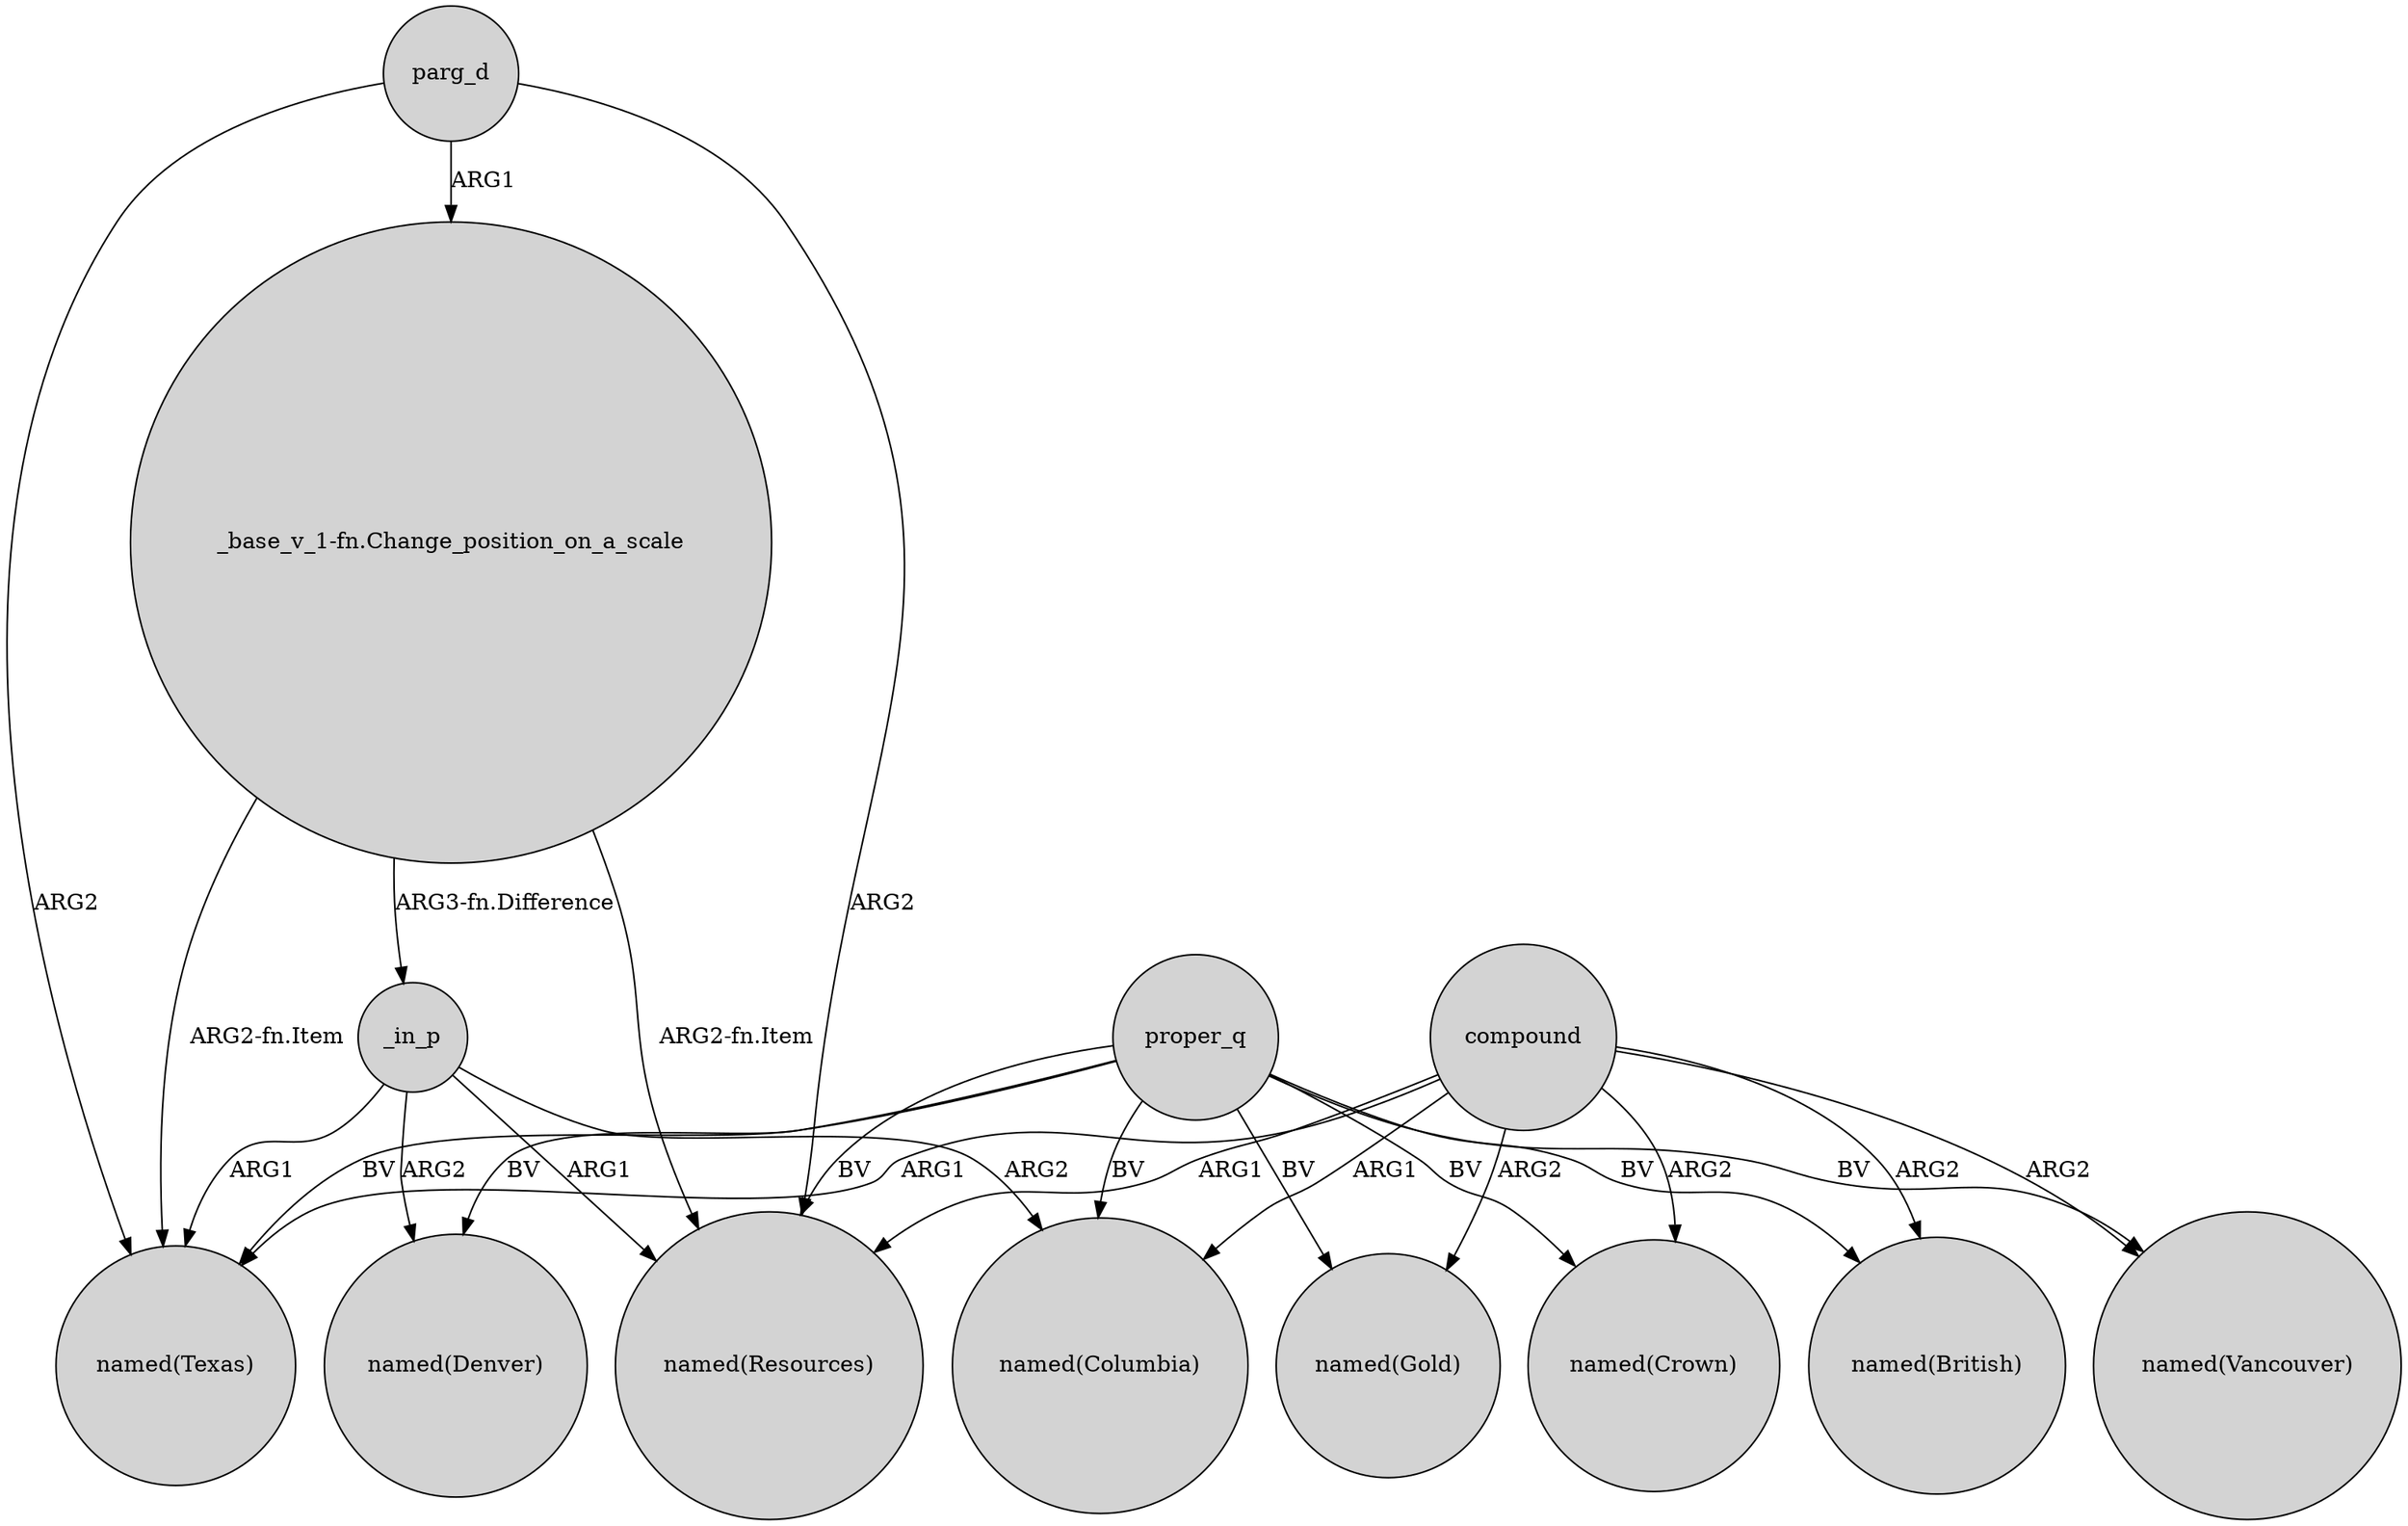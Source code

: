 digraph {
	node [shape=circle style=filled]
	proper_q -> "named(British)" [label=BV]
	proper_q -> "named(Texas)" [label=BV]
	parg_d -> "_base_v_1-fn.Change_position_on_a_scale" [label=ARG1]
	compound -> "named(Crown)" [label=ARG2]
	proper_q -> "named(Resources)" [label=BV]
	compound -> "named(Resources)" [label=ARG1]
	_in_p -> "named(Texas)" [label=ARG1]
	"_base_v_1-fn.Change_position_on_a_scale" -> "named(Resources)" [label="ARG2-fn.Item"]
	compound -> "named(Texas)" [label=ARG1]
	_in_p -> "named(Resources)" [label=ARG1]
	proper_q -> "named(Crown)" [label=BV]
	compound -> "named(Columbia)" [label=ARG1]
	compound -> "named(Gold)" [label=ARG2]
	proper_q -> "named(Gold)" [label=BV]
	proper_q -> "named(Denver)" [label=BV]
	parg_d -> "named(Texas)" [label=ARG2]
	compound -> "named(Vancouver)" [label=ARG2]
	proper_q -> "named(Columbia)" [label=BV]
	proper_q -> "named(Vancouver)" [label=BV]
	compound -> "named(British)" [label=ARG2]
	_in_p -> "named(Columbia)" [label=ARG2]
	_in_p -> "named(Denver)" [label=ARG2]
	"_base_v_1-fn.Change_position_on_a_scale" -> "named(Texas)" [label="ARG2-fn.Item"]
	"_base_v_1-fn.Change_position_on_a_scale" -> _in_p [label="ARG3-fn.Difference"]
	parg_d -> "named(Resources)" [label=ARG2]
}
